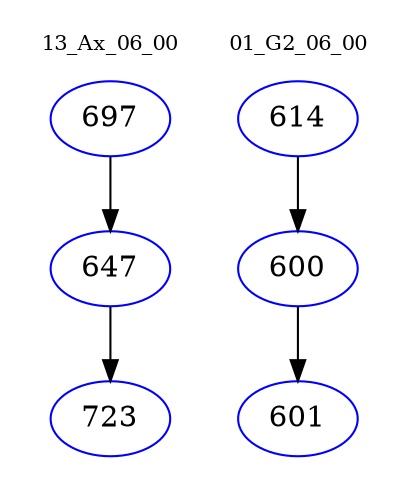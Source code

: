digraph{
subgraph cluster_0 {
color = white
label = "13_Ax_06_00";
fontsize=10;
T0_697 [label="697", color="blue"]
T0_697 -> T0_647 [color="black"]
T0_647 [label="647", color="blue"]
T0_647 -> T0_723 [color="black"]
T0_723 [label="723", color="blue"]
}
subgraph cluster_1 {
color = white
label = "01_G2_06_00";
fontsize=10;
T1_614 [label="614", color="blue"]
T1_614 -> T1_600 [color="black"]
T1_600 [label="600", color="blue"]
T1_600 -> T1_601 [color="black"]
T1_601 [label="601", color="blue"]
}
}

